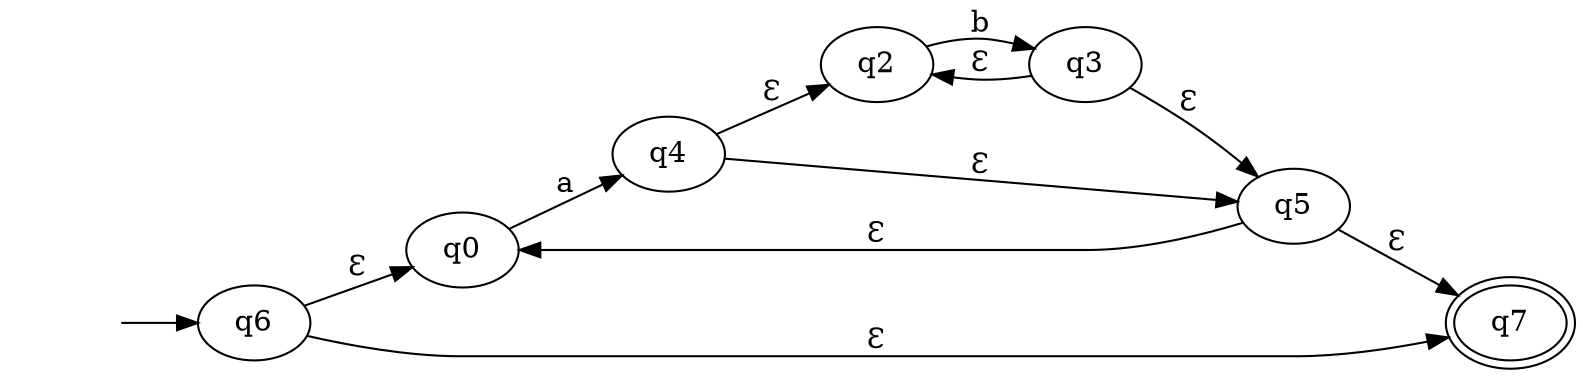 digraph "" {
	rankdir=LR
	" " [shape=plaintext]
	" " -> q6
	q0 -> q4	[key=0,
		label=a];
	q2 -> q3	[key=0,
		label=b];
	q3 -> q2	[key=0,
		label=Ɛ];
	q3 -> q5	[key=0,
		label=Ɛ];
	q4 -> q2	[key=0,
		label=Ɛ];
	q4 -> q5	[key=0,
		label=Ɛ];
	q5 -> q0	[key=0,
		label=Ɛ];
	q7	[peripheries=2];
	q5 -> q7	[key=0,
		label=Ɛ];
	q6 -> q0	[key=0,
		label=Ɛ];
	q6 -> q7	[key=0,
		label=Ɛ];
}
